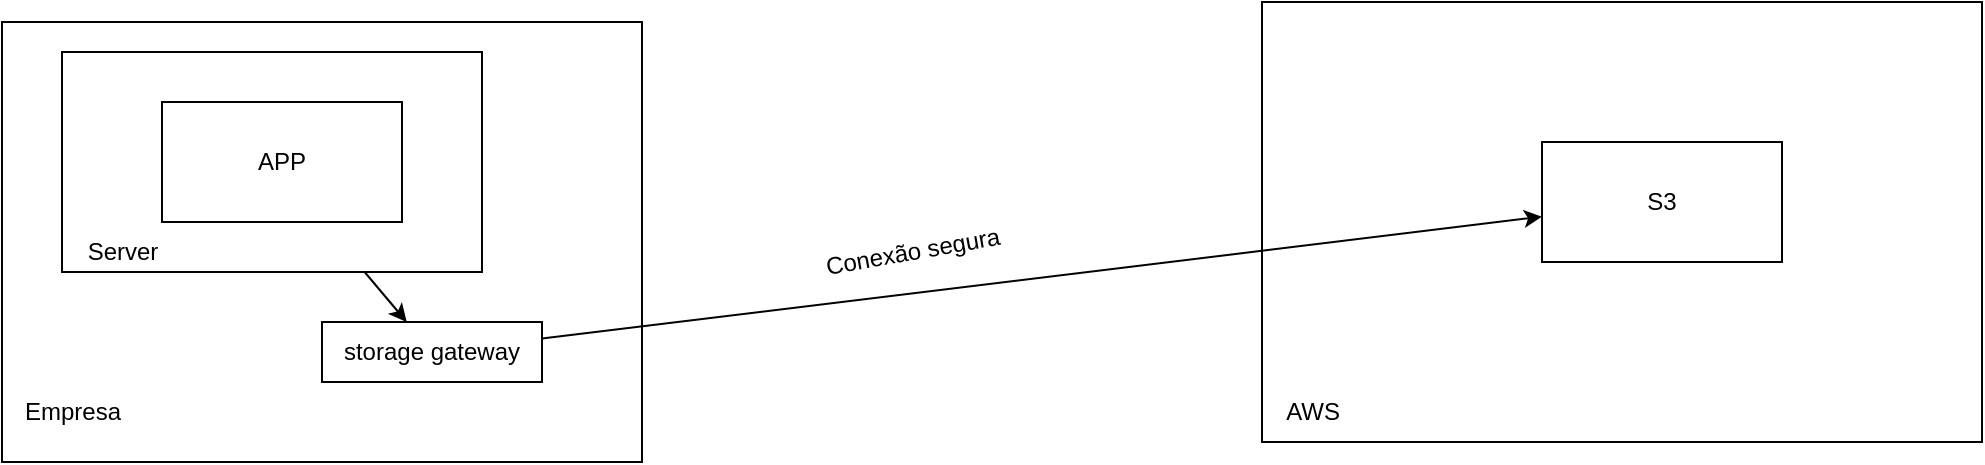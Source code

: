 <mxfile>
    <diagram id="yYVYagFIWHJmIhnxwcdE" name="Page-1">
        <mxGraphModel dx="1046" dy="620" grid="1" gridSize="10" guides="1" tooltips="1" connect="1" arrows="1" fold="1" page="1" pageScale="1" pageWidth="5000" pageHeight="5000" math="0" shadow="0">
            <root>
                <mxCell id="0"/>
                <mxCell id="1" parent="0"/>
                <mxCell id="2" value="" style="whiteSpace=wrap;html=1;" vertex="1" parent="1">
                    <mxGeometry x="100" y="250" width="320" height="220" as="geometry"/>
                </mxCell>
                <mxCell id="12" style="edgeStyle=none;html=1;" edge="1" parent="1" source="5" target="10">
                    <mxGeometry relative="1" as="geometry"/>
                </mxCell>
                <mxCell id="5" value="" style="whiteSpace=wrap;html=1;" vertex="1" parent="1">
                    <mxGeometry x="130" y="265" width="210" height="110" as="geometry"/>
                </mxCell>
                <mxCell id="3" value="Empresa" style="text;html=1;align=center;verticalAlign=middle;resizable=0;points=[];autosize=1;strokeColor=none;fillColor=none;" vertex="1" parent="1">
                    <mxGeometry x="100" y="430" width="70" height="30" as="geometry"/>
                </mxCell>
                <mxCell id="4" value="APP" style="whiteSpace=wrap;html=1;" vertex="1" parent="1">
                    <mxGeometry x="180" y="290" width="120" height="60" as="geometry"/>
                </mxCell>
                <mxCell id="6" value="Server" style="text;html=1;align=center;verticalAlign=middle;resizable=0;points=[];autosize=1;strokeColor=none;fillColor=none;" vertex="1" parent="1">
                    <mxGeometry x="130" y="350" width="60" height="30" as="geometry"/>
                </mxCell>
                <mxCell id="7" value="" style="whiteSpace=wrap;html=1;" vertex="1" parent="1">
                    <mxGeometry x="730" y="240" width="360" height="220" as="geometry"/>
                </mxCell>
                <mxCell id="8" value="AWS" style="text;html=1;align=center;verticalAlign=middle;resizable=0;points=[];autosize=1;strokeColor=none;fillColor=none;" vertex="1" parent="1">
                    <mxGeometry x="730" y="430" width="50" height="30" as="geometry"/>
                </mxCell>
                <mxCell id="9" value="S3" style="whiteSpace=wrap;html=1;" vertex="1" parent="1">
                    <mxGeometry x="870" y="310" width="120" height="60" as="geometry"/>
                </mxCell>
                <mxCell id="13" style="edgeStyle=none;html=1;" edge="1" parent="1" source="10" target="9">
                    <mxGeometry relative="1" as="geometry"/>
                </mxCell>
                <mxCell id="10" value="storage gateway" style="whiteSpace=wrap;html=1;" vertex="1" parent="1">
                    <mxGeometry x="260" y="400" width="110" height="30" as="geometry"/>
                </mxCell>
                <mxCell id="14" value="Conexão segura" style="text;html=1;align=center;verticalAlign=middle;resizable=0;points=[];autosize=1;strokeColor=none;fillColor=none;rotation=-10;" vertex="1" parent="1">
                    <mxGeometry x="500" y="350" width="110" height="30" as="geometry"/>
                </mxCell>
            </root>
        </mxGraphModel>
    </diagram>
</mxfile>